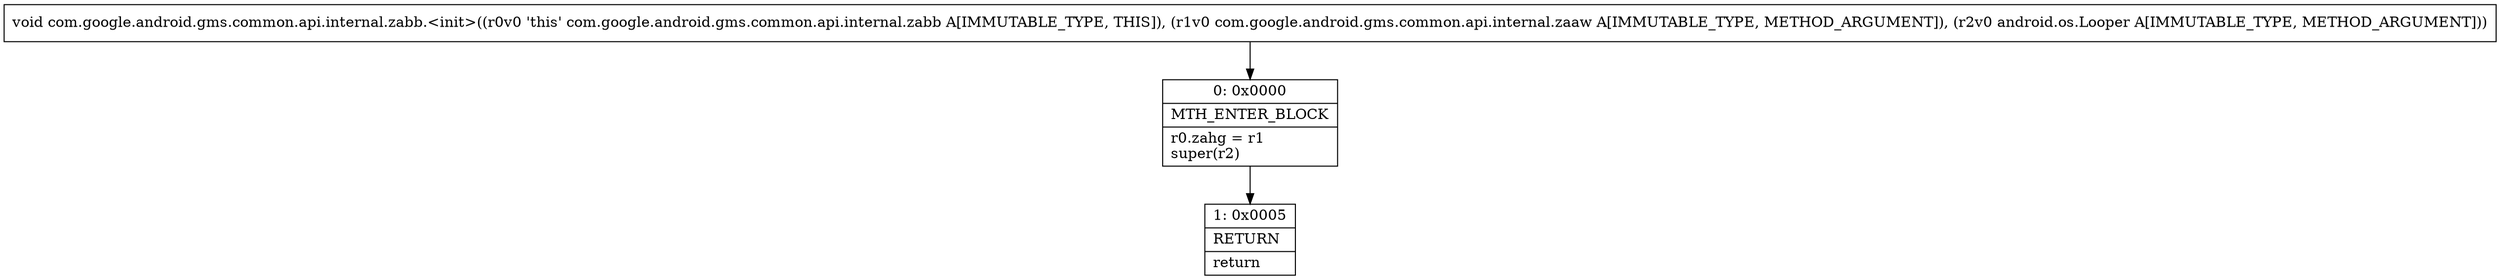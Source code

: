 digraph "CFG forcom.google.android.gms.common.api.internal.zabb.\<init\>(Lcom\/google\/android\/gms\/common\/api\/internal\/zaaw;Landroid\/os\/Looper;)V" {
Node_0 [shape=record,label="{0\:\ 0x0000|MTH_ENTER_BLOCK\l|r0.zahg = r1\lsuper(r2)\l}"];
Node_1 [shape=record,label="{1\:\ 0x0005|RETURN\l|return\l}"];
MethodNode[shape=record,label="{void com.google.android.gms.common.api.internal.zabb.\<init\>((r0v0 'this' com.google.android.gms.common.api.internal.zabb A[IMMUTABLE_TYPE, THIS]), (r1v0 com.google.android.gms.common.api.internal.zaaw A[IMMUTABLE_TYPE, METHOD_ARGUMENT]), (r2v0 android.os.Looper A[IMMUTABLE_TYPE, METHOD_ARGUMENT])) }"];
MethodNode -> Node_0;
Node_0 -> Node_1;
}

